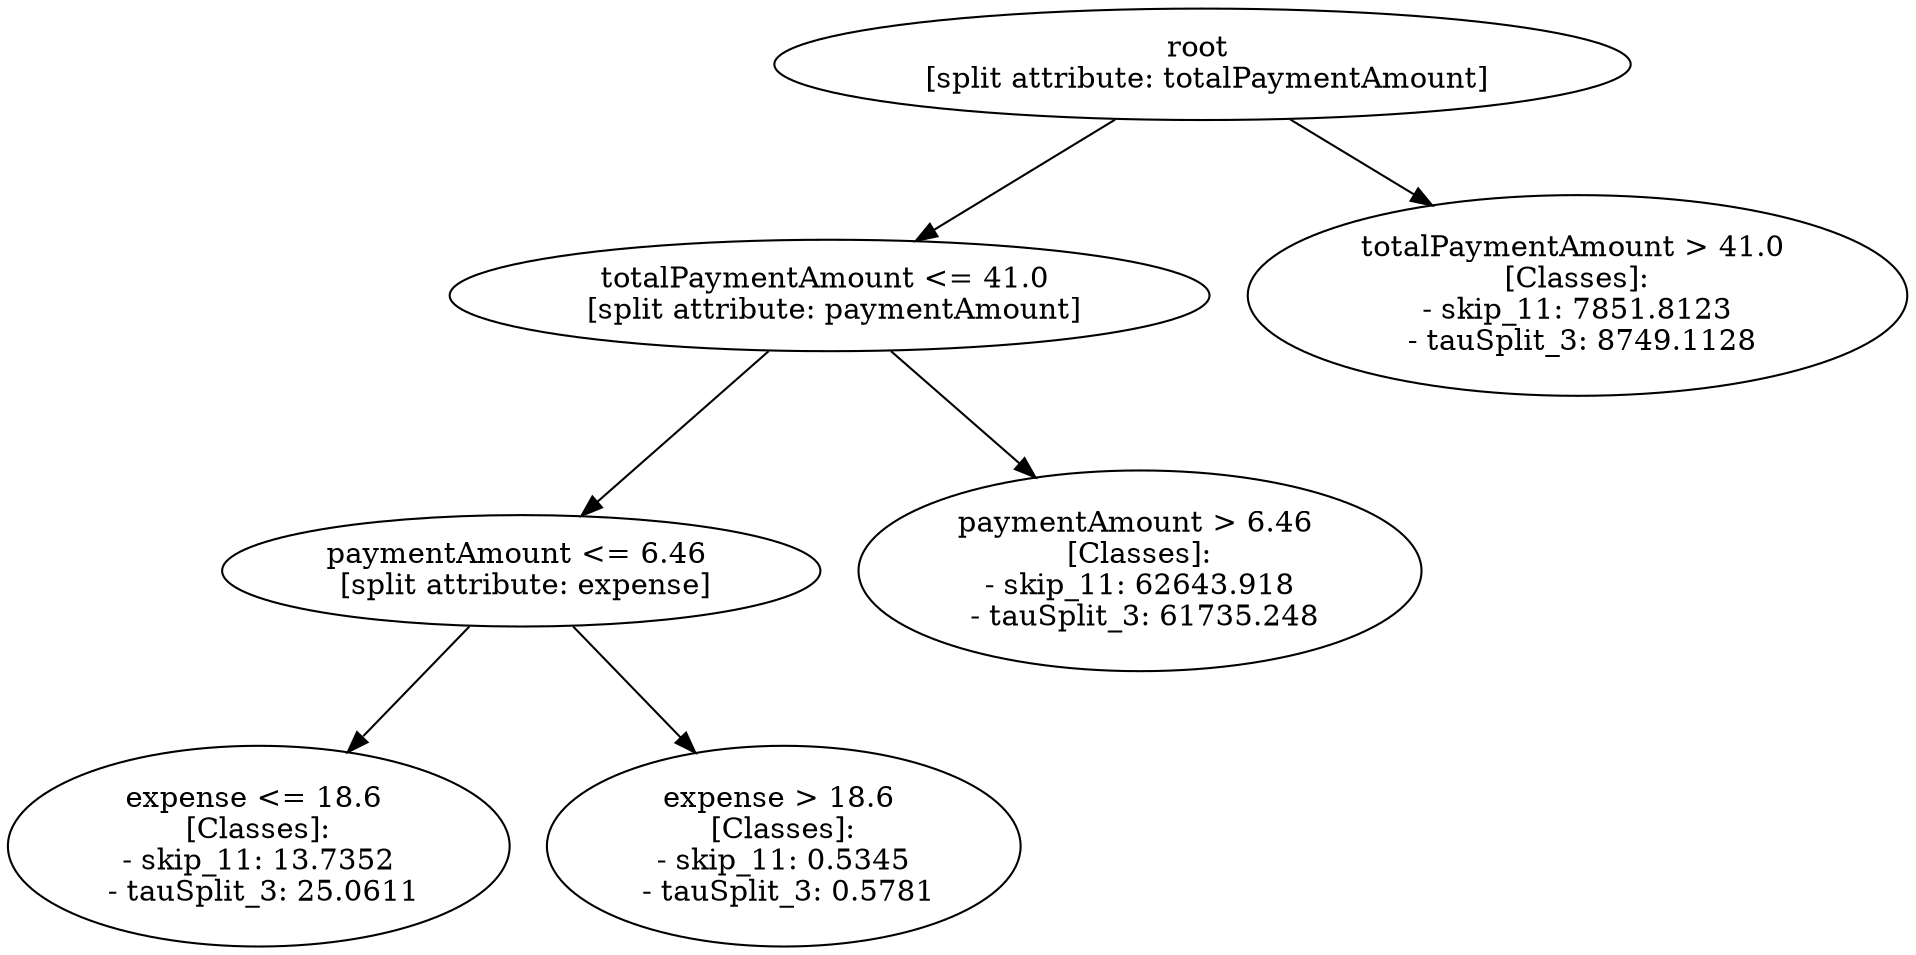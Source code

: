 // Road_Traffic_Fine_Management_Process-p_15-2
digraph "Road_Traffic_Fine_Management_Process-p_15-2" {
	"7781c7a9-83ff-4238-b4e1-93d6c9a85c28" [label="root 
 [split attribute: totalPaymentAmount]"]
	"c33a1f14-b446-4c58-8fb5-f637013c827c" [label="totalPaymentAmount <= 41.0 
 [split attribute: paymentAmount]"]
	"7781c7a9-83ff-4238-b4e1-93d6c9a85c28" -> "c33a1f14-b446-4c58-8fb5-f637013c827c"
	"3acee992-c8dd-41cd-b6f7-bf342a516c36" [label="paymentAmount <= 6.46 
 [split attribute: expense]"]
	"c33a1f14-b446-4c58-8fb5-f637013c827c" -> "3acee992-c8dd-41cd-b6f7-bf342a516c36"
	"5fc9b04e-5b0d-4676-95a5-7e2536f41f6f" [label="expense <= 18.6 
 [Classes]: 
 - skip_11: 13.7352 
 - tauSplit_3: 25.0611"]
	"3acee992-c8dd-41cd-b6f7-bf342a516c36" -> "5fc9b04e-5b0d-4676-95a5-7e2536f41f6f"
	"4fecf799-6a29-4d26-aec1-2a35520f106e" [label="expense > 18.6 
 [Classes]: 
 - skip_11: 0.5345 
 - tauSplit_3: 0.5781"]
	"3acee992-c8dd-41cd-b6f7-bf342a516c36" -> "4fecf799-6a29-4d26-aec1-2a35520f106e"
	"4ab54cc7-35e5-46c7-8ce5-49b3c16d411b" [label="paymentAmount > 6.46 
 [Classes]: 
 - skip_11: 62643.918 
 - tauSplit_3: 61735.248"]
	"c33a1f14-b446-4c58-8fb5-f637013c827c" -> "4ab54cc7-35e5-46c7-8ce5-49b3c16d411b"
	"52c20e56-8f01-4f1a-ab17-59955f1149e8" [label="totalPaymentAmount > 41.0 
 [Classes]: 
 - skip_11: 7851.8123 
 - tauSplit_3: 8749.1128"]
	"7781c7a9-83ff-4238-b4e1-93d6c9a85c28" -> "52c20e56-8f01-4f1a-ab17-59955f1149e8"
}

